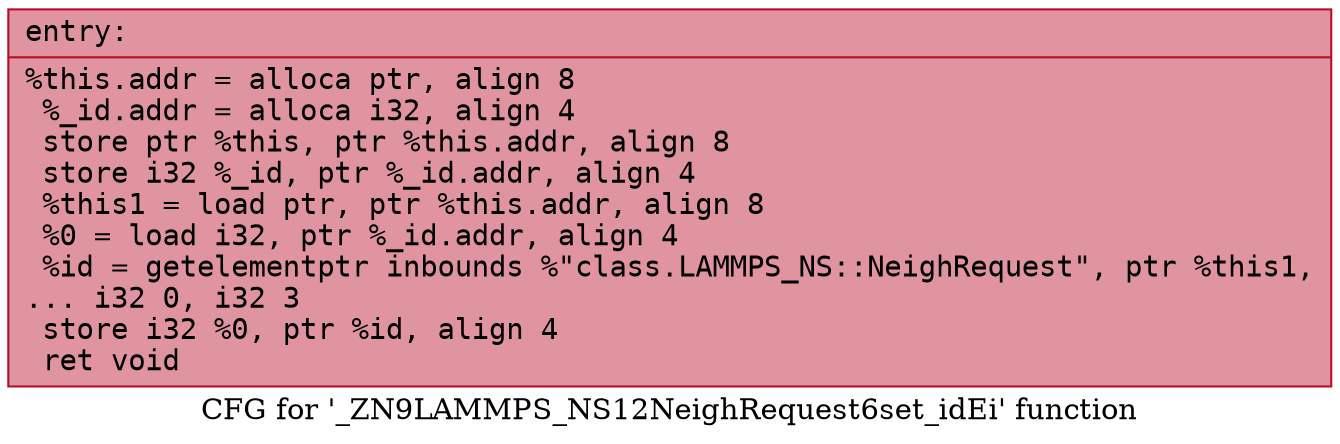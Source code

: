 digraph "CFG for '_ZN9LAMMPS_NS12NeighRequest6set_idEi' function" {
	label="CFG for '_ZN9LAMMPS_NS12NeighRequest6set_idEi' function";

	Node0x561f337f19b0 [shape=record,color="#b70d28ff", style=filled, fillcolor="#b70d2870" fontname="Courier",label="{entry:\l|  %this.addr = alloca ptr, align 8\l  %_id.addr = alloca i32, align 4\l  store ptr %this, ptr %this.addr, align 8\l  store i32 %_id, ptr %_id.addr, align 4\l  %this1 = load ptr, ptr %this.addr, align 8\l  %0 = load i32, ptr %_id.addr, align 4\l  %id = getelementptr inbounds %\"class.LAMMPS_NS::NeighRequest\", ptr %this1,\l... i32 0, i32 3\l  store i32 %0, ptr %id, align 4\l  ret void\l}"];
}
